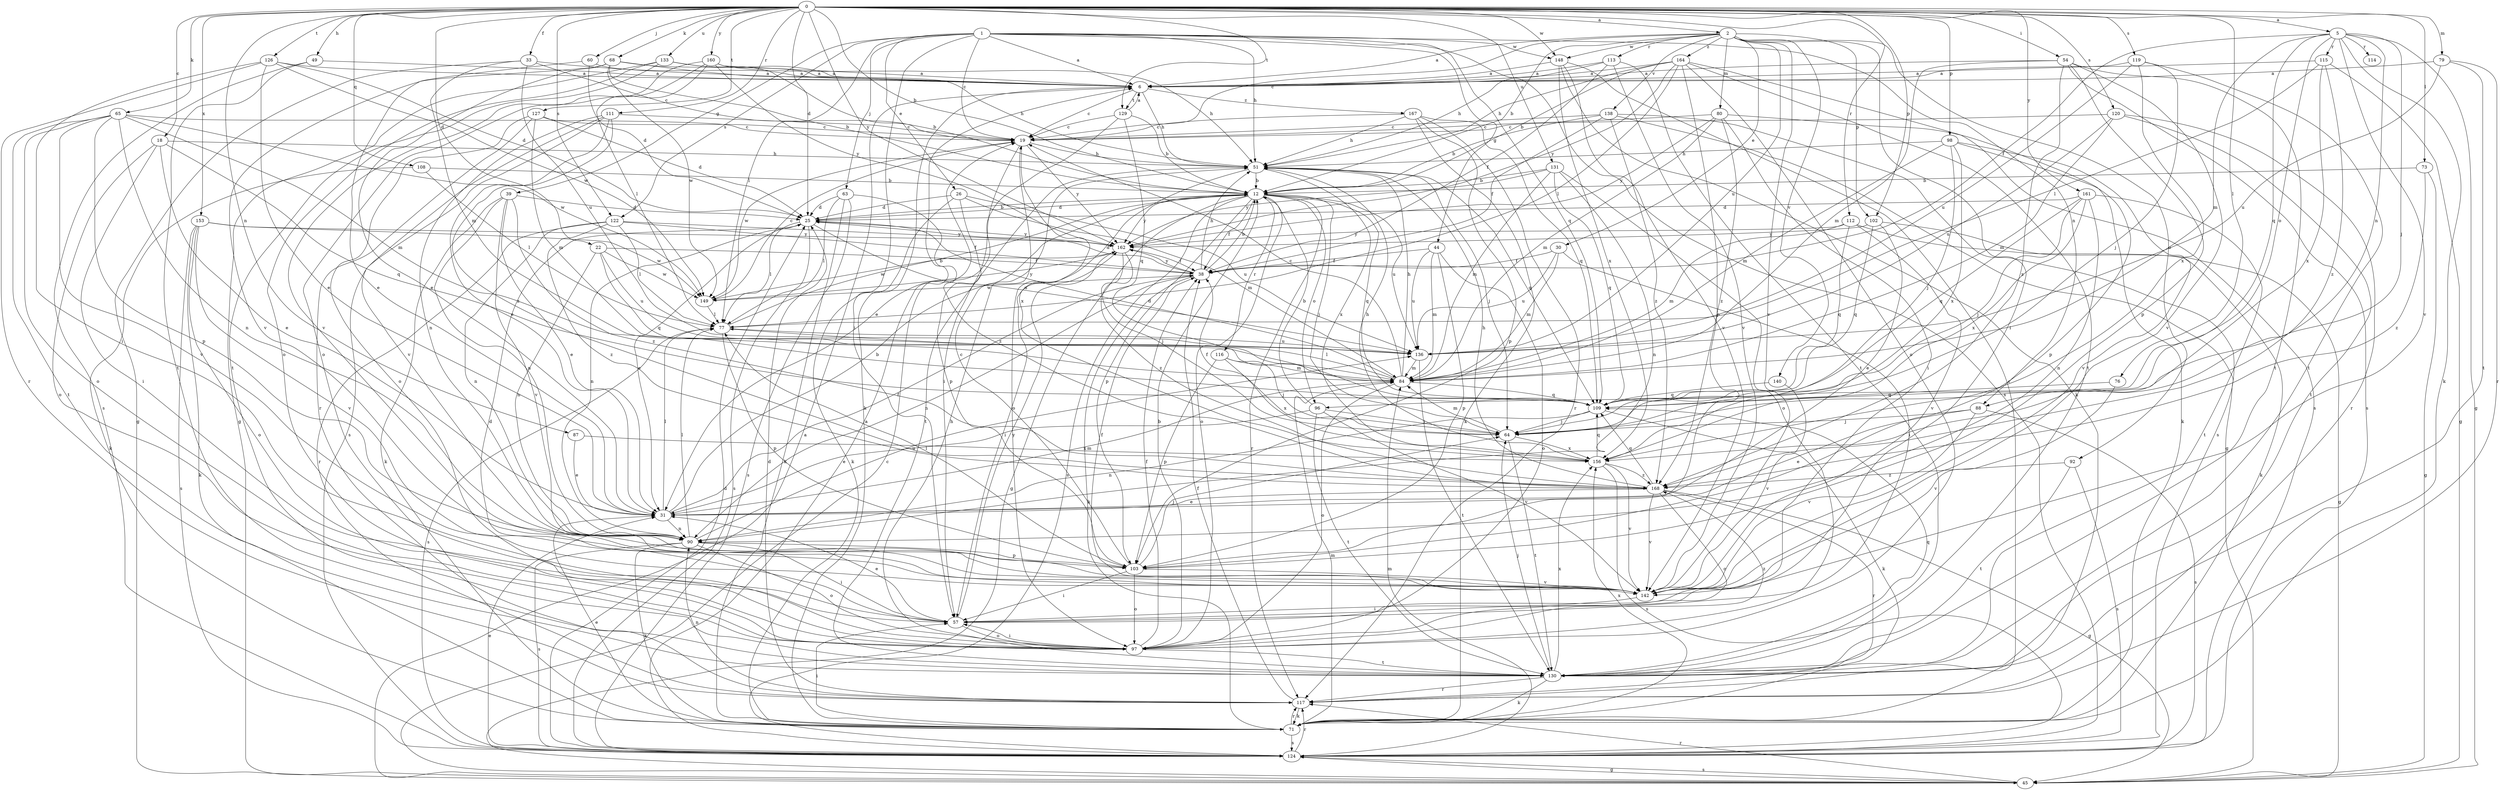 strict digraph  {
0;
1;
2;
5;
6;
12;
18;
19;
22;
25;
26;
30;
31;
33;
38;
39;
44;
45;
49;
51;
54;
57;
60;
63;
64;
65;
68;
71;
73;
76;
77;
79;
80;
84;
87;
88;
90;
92;
96;
97;
98;
102;
103;
108;
109;
111;
112;
113;
114;
115;
116;
117;
119;
120;
122;
124;
126;
127;
129;
130;
131;
133;
136;
138;
140;
142;
148;
149;
153;
156;
160;
161;
162;
164;
167;
168;
0 -> 2  [label=a];
0 -> 5  [label=a];
0 -> 12  [label=b];
0 -> 18  [label=c];
0 -> 22  [label=d];
0 -> 25  [label=d];
0 -> 33  [label=f];
0 -> 49  [label=h];
0 -> 54  [label=i];
0 -> 60  [label=j];
0 -> 65  [label=k];
0 -> 68  [label=k];
0 -> 73  [label=l];
0 -> 76  [label=l];
0 -> 79  [label=m];
0 -> 87  [label=n];
0 -> 98  [label=p];
0 -> 102  [label=p];
0 -> 108  [label=q];
0 -> 111  [label=r];
0 -> 112  [label=r];
0 -> 119  [label=s];
0 -> 120  [label=s];
0 -> 122  [label=s];
0 -> 126  [label=t];
0 -> 127  [label=t];
0 -> 129  [label=t];
0 -> 131  [label=u];
0 -> 133  [label=u];
0 -> 148  [label=w];
0 -> 153  [label=x];
0 -> 160  [label=y];
0 -> 161  [label=y];
0 -> 162  [label=y];
1 -> 6  [label=a];
1 -> 19  [label=c];
1 -> 26  [label=e];
1 -> 39  [label=g];
1 -> 44  [label=g];
1 -> 51  [label=h];
1 -> 57  [label=i];
1 -> 63  [label=j];
1 -> 77  [label=l];
1 -> 88  [label=n];
1 -> 109  [label=q];
1 -> 122  [label=s];
1 -> 124  [label=s];
1 -> 148  [label=w];
2 -> 6  [label=a];
2 -> 12  [label=b];
2 -> 19  [label=c];
2 -> 30  [label=e];
2 -> 57  [label=i];
2 -> 80  [label=m];
2 -> 92  [label=o];
2 -> 102  [label=p];
2 -> 113  [label=r];
2 -> 136  [label=u];
2 -> 138  [label=v];
2 -> 140  [label=v];
2 -> 142  [label=v];
2 -> 148  [label=w];
2 -> 164  [label=z];
5 -> 38  [label=f];
5 -> 45  [label=g];
5 -> 64  [label=j];
5 -> 71  [label=k];
5 -> 84  [label=m];
5 -> 88  [label=n];
5 -> 96  [label=o];
5 -> 109  [label=q];
5 -> 114  [label=r];
5 -> 115  [label=r];
5 -> 142  [label=v];
6 -> 19  [label=c];
6 -> 51  [label=h];
6 -> 71  [label=k];
6 -> 129  [label=t];
6 -> 167  [label=z];
12 -> 25  [label=d];
12 -> 38  [label=f];
12 -> 45  [label=g];
12 -> 64  [label=j];
12 -> 96  [label=o];
12 -> 97  [label=o];
12 -> 103  [label=p];
12 -> 109  [label=q];
12 -> 116  [label=r];
12 -> 117  [label=r];
12 -> 124  [label=s];
12 -> 136  [label=u];
12 -> 162  [label=y];
18 -> 31  [label=e];
18 -> 51  [label=h];
18 -> 57  [label=i];
18 -> 97  [label=o];
18 -> 109  [label=q];
19 -> 51  [label=h];
19 -> 57  [label=i];
19 -> 149  [label=w];
19 -> 156  [label=x];
19 -> 162  [label=y];
22 -> 38  [label=f];
22 -> 90  [label=n];
22 -> 109  [label=q];
22 -> 136  [label=u];
22 -> 149  [label=w];
25 -> 12  [label=b];
25 -> 31  [label=e];
25 -> 77  [label=l];
25 -> 90  [label=n];
25 -> 124  [label=s];
25 -> 136  [label=u];
25 -> 162  [label=y];
26 -> 25  [label=d];
26 -> 71  [label=k];
26 -> 84  [label=m];
26 -> 103  [label=p];
26 -> 136  [label=u];
30 -> 38  [label=f];
30 -> 57  [label=i];
30 -> 84  [label=m];
30 -> 136  [label=u];
31 -> 12  [label=b];
31 -> 38  [label=f];
31 -> 77  [label=l];
31 -> 84  [label=m];
31 -> 90  [label=n];
33 -> 6  [label=a];
33 -> 19  [label=c];
33 -> 45  [label=g];
33 -> 84  [label=m];
33 -> 136  [label=u];
38 -> 12  [label=b];
38 -> 25  [label=d];
38 -> 51  [label=h];
38 -> 71  [label=k];
38 -> 90  [label=n];
38 -> 149  [label=w];
38 -> 162  [label=y];
39 -> 25  [label=d];
39 -> 31  [label=e];
39 -> 71  [label=k];
39 -> 90  [label=n];
39 -> 142  [label=v];
39 -> 168  [label=z];
44 -> 38  [label=f];
44 -> 84  [label=m];
44 -> 97  [label=o];
44 -> 103  [label=p];
44 -> 136  [label=u];
45 -> 6  [label=a];
45 -> 19  [label=c];
45 -> 117  [label=r];
45 -> 124  [label=s];
49 -> 6  [label=a];
49 -> 124  [label=s];
49 -> 130  [label=t];
51 -> 12  [label=b];
51 -> 64  [label=j];
51 -> 97  [label=o];
51 -> 109  [label=q];
51 -> 130  [label=t];
51 -> 156  [label=x];
54 -> 6  [label=a];
54 -> 84  [label=m];
54 -> 103  [label=p];
54 -> 124  [label=s];
54 -> 130  [label=t];
54 -> 142  [label=v];
54 -> 168  [label=z];
57 -> 25  [label=d];
57 -> 31  [label=e];
57 -> 97  [label=o];
57 -> 162  [label=y];
60 -> 6  [label=a];
60 -> 25  [label=d];
60 -> 31  [label=e];
63 -> 25  [label=d];
63 -> 71  [label=k];
63 -> 77  [label=l];
63 -> 124  [label=s];
63 -> 168  [label=z];
64 -> 38  [label=f];
64 -> 84  [label=m];
64 -> 130  [label=t];
64 -> 156  [label=x];
65 -> 19  [label=c];
65 -> 84  [label=m];
65 -> 90  [label=n];
65 -> 97  [label=o];
65 -> 103  [label=p];
65 -> 130  [label=t];
65 -> 142  [label=v];
65 -> 149  [label=w];
68 -> 6  [label=a];
68 -> 12  [label=b];
68 -> 31  [label=e];
68 -> 51  [label=h];
68 -> 142  [label=v];
68 -> 149  [label=w];
71 -> 31  [label=e];
71 -> 57  [label=i];
71 -> 84  [label=m];
71 -> 117  [label=r];
71 -> 124  [label=s];
71 -> 156  [label=x];
73 -> 12  [label=b];
73 -> 45  [label=g];
73 -> 168  [label=z];
76 -> 109  [label=q];
76 -> 142  [label=v];
77 -> 12  [label=b];
77 -> 103  [label=p];
77 -> 124  [label=s];
77 -> 136  [label=u];
79 -> 6  [label=a];
79 -> 117  [label=r];
79 -> 130  [label=t];
79 -> 136  [label=u];
80 -> 19  [label=c];
80 -> 57  [label=i];
80 -> 71  [label=k];
80 -> 84  [label=m];
80 -> 162  [label=y];
80 -> 168  [label=z];
84 -> 19  [label=c];
84 -> 25  [label=d];
84 -> 51  [label=h];
84 -> 77  [label=l];
84 -> 97  [label=o];
84 -> 109  [label=q];
87 -> 31  [label=e];
87 -> 156  [label=x];
88 -> 31  [label=e];
88 -> 64  [label=j];
88 -> 124  [label=s];
88 -> 142  [label=v];
90 -> 57  [label=i];
90 -> 71  [label=k];
90 -> 77  [label=l];
90 -> 97  [label=o];
90 -> 103  [label=p];
90 -> 124  [label=s];
90 -> 136  [label=u];
92 -> 124  [label=s];
92 -> 130  [label=t];
92 -> 168  [label=z];
96 -> 12  [label=b];
96 -> 31  [label=e];
96 -> 64  [label=j];
96 -> 130  [label=t];
96 -> 142  [label=v];
97 -> 12  [label=b];
97 -> 38  [label=f];
97 -> 57  [label=i];
97 -> 130  [label=t];
97 -> 168  [label=z];
98 -> 51  [label=h];
98 -> 64  [label=j];
98 -> 84  [label=m];
98 -> 103  [label=p];
98 -> 142  [label=v];
98 -> 156  [label=x];
102 -> 31  [label=e];
102 -> 45  [label=g];
102 -> 109  [label=q];
102 -> 162  [label=y];
103 -> 19  [label=c];
103 -> 57  [label=i];
103 -> 64  [label=j];
103 -> 77  [label=l];
103 -> 97  [label=o];
103 -> 142  [label=v];
108 -> 12  [label=b];
108 -> 71  [label=k];
108 -> 77  [label=l];
109 -> 64  [label=j];
109 -> 71  [label=k];
109 -> 90  [label=n];
111 -> 19  [label=c];
111 -> 31  [label=e];
111 -> 90  [label=n];
111 -> 124  [label=s];
111 -> 142  [label=v];
111 -> 168  [label=z];
112 -> 71  [label=k];
112 -> 84  [label=m];
112 -> 109  [label=q];
112 -> 142  [label=v];
112 -> 162  [label=y];
113 -> 6  [label=a];
113 -> 38  [label=f];
113 -> 51  [label=h];
113 -> 130  [label=t];
113 -> 142  [label=v];
115 -> 6  [label=a];
115 -> 45  [label=g];
115 -> 77  [label=l];
115 -> 156  [label=x];
115 -> 168  [label=z];
116 -> 64  [label=j];
116 -> 84  [label=m];
116 -> 103  [label=p];
116 -> 156  [label=x];
117 -> 25  [label=d];
117 -> 38  [label=f];
117 -> 71  [label=k];
117 -> 90  [label=n];
119 -> 6  [label=a];
119 -> 64  [label=j];
119 -> 130  [label=t];
119 -> 136  [label=u];
119 -> 156  [label=x];
120 -> 19  [label=c];
120 -> 84  [label=m];
120 -> 117  [label=r];
120 -> 130  [label=t];
120 -> 136  [label=u];
122 -> 38  [label=f];
122 -> 77  [label=l];
122 -> 90  [label=n];
122 -> 117  [label=r];
122 -> 162  [label=y];
122 -> 168  [label=z];
124 -> 6  [label=a];
124 -> 25  [label=d];
124 -> 31  [label=e];
124 -> 45  [label=g];
124 -> 84  [label=m];
124 -> 117  [label=r];
126 -> 6  [label=a];
126 -> 25  [label=d];
126 -> 31  [label=e];
126 -> 57  [label=i];
126 -> 117  [label=r];
126 -> 149  [label=w];
127 -> 19  [label=c];
127 -> 25  [label=d];
127 -> 84  [label=m];
127 -> 97  [label=o];
127 -> 117  [label=r];
129 -> 6  [label=a];
129 -> 12  [label=b];
129 -> 19  [label=c];
129 -> 31  [label=e];
129 -> 109  [label=q];
130 -> 51  [label=h];
130 -> 64  [label=j];
130 -> 71  [label=k];
130 -> 109  [label=q];
130 -> 117  [label=r];
130 -> 156  [label=x];
131 -> 12  [label=b];
131 -> 84  [label=m];
131 -> 90  [label=n];
131 -> 97  [label=o];
131 -> 109  [label=q];
131 -> 162  [label=y];
133 -> 6  [label=a];
133 -> 12  [label=b];
133 -> 45  [label=g];
133 -> 97  [label=o];
133 -> 130  [label=t];
136 -> 84  [label=m];
136 -> 130  [label=t];
138 -> 12  [label=b];
138 -> 19  [label=c];
138 -> 38  [label=f];
138 -> 45  [label=g];
138 -> 124  [label=s];
138 -> 168  [label=z];
140 -> 109  [label=q];
140 -> 142  [label=v];
142 -> 38  [label=f];
142 -> 57  [label=i];
148 -> 6  [label=a];
148 -> 71  [label=k];
148 -> 117  [label=r];
148 -> 142  [label=v];
148 -> 156  [label=x];
149 -> 19  [label=c];
149 -> 77  [label=l];
149 -> 162  [label=y];
153 -> 71  [label=k];
153 -> 97  [label=o];
153 -> 124  [label=s];
153 -> 142  [label=v];
153 -> 149  [label=w];
153 -> 162  [label=y];
156 -> 51  [label=h];
156 -> 109  [label=q];
156 -> 124  [label=s];
156 -> 142  [label=v];
156 -> 168  [label=z];
160 -> 6  [label=a];
160 -> 51  [label=h];
160 -> 77  [label=l];
160 -> 97  [label=o];
160 -> 142  [label=v];
160 -> 162  [label=y];
161 -> 25  [label=d];
161 -> 64  [label=j];
161 -> 90  [label=n];
161 -> 109  [label=q];
161 -> 130  [label=t];
161 -> 156  [label=x];
162 -> 38  [label=f];
162 -> 57  [label=i];
162 -> 64  [label=j];
162 -> 149  [label=w];
162 -> 168  [label=z];
164 -> 6  [label=a];
164 -> 12  [label=b];
164 -> 51  [label=h];
164 -> 77  [label=l];
164 -> 97  [label=o];
164 -> 103  [label=p];
164 -> 124  [label=s];
164 -> 130  [label=t];
164 -> 162  [label=y];
167 -> 19  [label=c];
167 -> 51  [label=h];
167 -> 71  [label=k];
167 -> 103  [label=p];
167 -> 109  [label=q];
167 -> 117  [label=r];
168 -> 31  [label=e];
168 -> 45  [label=g];
168 -> 51  [label=h];
168 -> 97  [label=o];
168 -> 109  [label=q];
168 -> 117  [label=r];
168 -> 142  [label=v];
}
